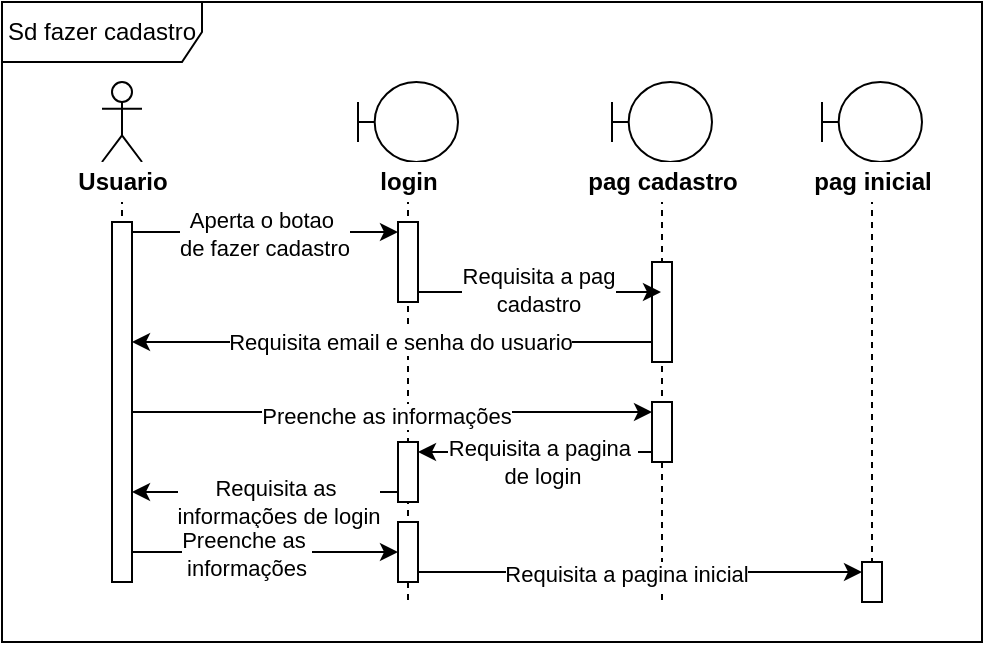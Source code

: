 <mxfile version="26.0.16">
  <diagram name="Página-1" id="2L747m9HDi-1X7HfuWaY">
    <mxGraphModel grid="1" page="1" gridSize="10" guides="1" tooltips="1" connect="1" arrows="1" fold="1" pageScale="1" pageWidth="827" pageHeight="1169" math="0" shadow="0">
      <root>
        <mxCell id="0" />
        <mxCell id="1" parent="0" />
        <mxCell id="L9iWD6KSrBcmUP075xyz-1" value="Sd fazer cadastro" style="shape=umlFrame;whiteSpace=wrap;html=1;pointerEvents=0;height=30;width=100;" vertex="1" parent="1">
          <mxGeometry x="80" y="40" width="490" height="320" as="geometry" />
        </mxCell>
        <mxCell id="L9iWD6KSrBcmUP075xyz-2" value="" style="shape=umlLifeline;perimeter=lifelinePerimeter;whiteSpace=wrap;html=1;container=1;dropTarget=0;collapsible=0;recursiveResize=0;outlineConnect=0;portConstraint=eastwest;newEdgeStyle={&quot;curved&quot;:0,&quot;rounded&quot;:0};participant=umlActor;" vertex="1" parent="1">
          <mxGeometry x="130" y="80" width="20" height="250" as="geometry" />
        </mxCell>
        <mxCell id="L9iWD6KSrBcmUP075xyz-8" value="" style="html=1;points=[[0,0,0,0,5],[0,1,0,0,-5],[1,0,0,0,5],[1,1,0,0,-5]];perimeter=orthogonalPerimeter;outlineConnect=0;targetShapes=umlLifeline;portConstraint=eastwest;newEdgeStyle={&quot;curved&quot;:0,&quot;rounded&quot;:0};" vertex="1" parent="L9iWD6KSrBcmUP075xyz-2">
          <mxGeometry x="5" y="70" width="10" height="180" as="geometry" />
        </mxCell>
        <mxCell id="L9iWD6KSrBcmUP075xyz-3" value="" style="shape=umlLifeline;perimeter=lifelinePerimeter;whiteSpace=wrap;html=1;container=1;dropTarget=0;collapsible=0;recursiveResize=0;outlineConnect=0;portConstraint=eastwest;newEdgeStyle={&quot;curved&quot;:0,&quot;rounded&quot;:0};participant=umlBoundary;" vertex="1" parent="1">
          <mxGeometry x="258" y="80" width="50" height="260" as="geometry" />
        </mxCell>
        <mxCell id="L9iWD6KSrBcmUP075xyz-9" value="" style="html=1;points=[[0,0,0,0,5],[0,1,0,0,-5],[1,0,0,0,5],[1,1,0,0,-5]];perimeter=orthogonalPerimeter;outlineConnect=0;targetShapes=umlLifeline;portConstraint=eastwest;newEdgeStyle={&quot;curved&quot;:0,&quot;rounded&quot;:0};" vertex="1" parent="L9iWD6KSrBcmUP075xyz-3">
          <mxGeometry x="20" y="70" width="10" height="40" as="geometry" />
        </mxCell>
        <mxCell id="L9iWD6KSrBcmUP075xyz-24" value="" style="html=1;points=[[0,0,0,0,5],[0,1,0,0,-5],[1,0,0,0,5],[1,1,0,0,-5]];perimeter=orthogonalPerimeter;outlineConnect=0;targetShapes=umlLifeline;portConstraint=eastwest;newEdgeStyle={&quot;curved&quot;:0,&quot;rounded&quot;:0};" vertex="1" parent="L9iWD6KSrBcmUP075xyz-3">
          <mxGeometry x="20" y="180" width="10" height="30" as="geometry" />
        </mxCell>
        <mxCell id="L9iWD6KSrBcmUP075xyz-4" value="" style="shape=umlLifeline;perimeter=lifelinePerimeter;whiteSpace=wrap;html=1;container=1;dropTarget=0;collapsible=0;recursiveResize=0;outlineConnect=0;portConstraint=eastwest;newEdgeStyle={&quot;curved&quot;:0,&quot;rounded&quot;:0};participant=umlBoundary;" vertex="1" parent="1">
          <mxGeometry x="385" y="80" width="50" height="260" as="geometry" />
        </mxCell>
        <mxCell id="L9iWD6KSrBcmUP075xyz-14" value="" style="html=1;points=[[0,0,0,0,5],[0,1,0,0,-5],[1,0,0,0,5],[1,1,0,0,-5]];perimeter=orthogonalPerimeter;outlineConnect=0;targetShapes=umlLifeline;portConstraint=eastwest;newEdgeStyle={&quot;curved&quot;:0,&quot;rounded&quot;:0};" vertex="1" parent="L9iWD6KSrBcmUP075xyz-4">
          <mxGeometry x="20" y="90" width="10" height="50" as="geometry" />
        </mxCell>
        <mxCell id="L9iWD6KSrBcmUP075xyz-19" value="" style="html=1;points=[[0,0,0,0,5],[0,1,0,0,-5],[1,0,0,0,5],[1,1,0,0,-5]];perimeter=orthogonalPerimeter;outlineConnect=0;targetShapes=umlLifeline;portConstraint=eastwest;newEdgeStyle={&quot;curved&quot;:0,&quot;rounded&quot;:0};" vertex="1" parent="L9iWD6KSrBcmUP075xyz-4">
          <mxGeometry x="20" y="160" width="10" height="30" as="geometry" />
        </mxCell>
        <mxCell id="L9iWD6KSrBcmUP075xyz-5" value="Usuario" style="text;align=center;fontStyle=1;verticalAlign=middle;spacingLeft=3;spacingRight=3;rotatable=0;points=[[0,0.5],[1,0.5]];portConstraint=eastwest;html=1;fillColor=default;" vertex="1" parent="1">
          <mxGeometry x="100" y="120" width="80" height="20" as="geometry" />
        </mxCell>
        <mxCell id="L9iWD6KSrBcmUP075xyz-6" value="login" style="text;align=center;fontStyle=1;verticalAlign=middle;spacingLeft=3;spacingRight=3;strokeColor=none;rotatable=0;points=[[0,0.5],[1,0.5]];portConstraint=eastwest;html=1;fillColor=default;" vertex="1" parent="1">
          <mxGeometry x="243" y="120" width="80" height="20" as="geometry" />
        </mxCell>
        <mxCell id="L9iWD6KSrBcmUP075xyz-7" value="pag cadastro" style="text;align=center;fontStyle=1;verticalAlign=middle;spacingLeft=3;spacingRight=3;strokeColor=none;rotatable=0;points=[[0,0.5],[1,0.5]];portConstraint=eastwest;html=1;fillColor=default;" vertex="1" parent="1">
          <mxGeometry x="370" y="120" width="80" height="20" as="geometry" />
        </mxCell>
        <mxCell id="L9iWD6KSrBcmUP075xyz-10" style="edgeStyle=orthogonalEdgeStyle;rounded=0;orthogonalLoop=1;jettySize=auto;html=1;curved=0;exitX=1;exitY=0;exitDx=0;exitDy=5;exitPerimeter=0;entryX=0;entryY=0;entryDx=0;entryDy=5;entryPerimeter=0;" edge="1" parent="1" source="L9iWD6KSrBcmUP075xyz-8" target="L9iWD6KSrBcmUP075xyz-9">
          <mxGeometry relative="1" as="geometry" />
        </mxCell>
        <mxCell id="L9iWD6KSrBcmUP075xyz-11" value="Aperta o botao&amp;nbsp;&lt;div&gt;de fazer cadastro&lt;/div&gt;" style="edgeLabel;html=1;align=center;verticalAlign=middle;resizable=0;points=[];" connectable="0" vertex="1" parent="L9iWD6KSrBcmUP075xyz-10">
          <mxGeometry x="-0.013" y="-1" relative="1" as="geometry">
            <mxPoint as="offset" />
          </mxGeometry>
        </mxCell>
        <mxCell id="L9iWD6KSrBcmUP075xyz-15" style="edgeStyle=orthogonalEdgeStyle;rounded=0;orthogonalLoop=1;jettySize=auto;html=1;curved=0;exitX=1;exitY=1;exitDx=0;exitDy=-5;exitPerimeter=0;" edge="1" parent="1" source="L9iWD6KSrBcmUP075xyz-9" target="L9iWD6KSrBcmUP075xyz-4">
          <mxGeometry relative="1" as="geometry">
            <Array as="points">
              <mxPoint x="380" y="185" />
              <mxPoint x="380" y="185" />
            </Array>
          </mxGeometry>
        </mxCell>
        <mxCell id="L9iWD6KSrBcmUP075xyz-16" value="Requisita a pag&lt;br&gt;cadastro" style="edgeLabel;html=1;align=center;verticalAlign=middle;resizable=0;points=[];" connectable="0" vertex="1" parent="L9iWD6KSrBcmUP075xyz-15">
          <mxGeometry x="-0.012" y="1" relative="1" as="geometry">
            <mxPoint as="offset" />
          </mxGeometry>
        </mxCell>
        <mxCell id="L9iWD6KSrBcmUP075xyz-17" style="edgeStyle=orthogonalEdgeStyle;rounded=0;orthogonalLoop=1;jettySize=auto;html=1;curved=0;exitX=0;exitY=1;exitDx=0;exitDy=-5;exitPerimeter=0;" edge="1" parent="1" source="L9iWD6KSrBcmUP075xyz-14" target="L9iWD6KSrBcmUP075xyz-8">
          <mxGeometry relative="1" as="geometry">
            <Array as="points">
              <mxPoint x="405" y="210" />
            </Array>
          </mxGeometry>
        </mxCell>
        <mxCell id="L9iWD6KSrBcmUP075xyz-18" value="Requisita email e senha do usuario" style="edgeLabel;html=1;align=center;verticalAlign=middle;resizable=0;points=[];" connectable="0" vertex="1" parent="L9iWD6KSrBcmUP075xyz-17">
          <mxGeometry x="0.127" relative="1" as="geometry">
            <mxPoint x="18" as="offset" />
          </mxGeometry>
        </mxCell>
        <mxCell id="L9iWD6KSrBcmUP075xyz-20" style="edgeStyle=orthogonalEdgeStyle;rounded=0;orthogonalLoop=1;jettySize=auto;html=1;curved=0;exitX=1;exitY=1;exitDx=0;exitDy=-5;exitPerimeter=0;entryX=0;entryY=0;entryDx=0;entryDy=5;entryPerimeter=0;" edge="1" parent="1" source="L9iWD6KSrBcmUP075xyz-8" target="L9iWD6KSrBcmUP075xyz-19">
          <mxGeometry relative="1" as="geometry">
            <Array as="points">
              <mxPoint x="145" y="245" />
            </Array>
          </mxGeometry>
        </mxCell>
        <mxCell id="L9iWD6KSrBcmUP075xyz-21" value="Preenche as informações" style="edgeLabel;html=1;align=center;verticalAlign=middle;resizable=0;points=[];" connectable="0" vertex="1" parent="L9iWD6KSrBcmUP075xyz-20">
          <mxGeometry x="0.219" y="-2" relative="1" as="geometry">
            <mxPoint as="offset" />
          </mxGeometry>
        </mxCell>
        <mxCell id="L9iWD6KSrBcmUP075xyz-25" style="edgeStyle=orthogonalEdgeStyle;rounded=0;orthogonalLoop=1;jettySize=auto;html=1;curved=0;exitX=0;exitY=1;exitDx=0;exitDy=-5;exitPerimeter=0;entryX=1;entryY=0;entryDx=0;entryDy=5;entryPerimeter=0;" edge="1" parent="1" source="L9iWD6KSrBcmUP075xyz-19" target="L9iWD6KSrBcmUP075xyz-24">
          <mxGeometry relative="1" as="geometry" />
        </mxCell>
        <mxCell id="L9iWD6KSrBcmUP075xyz-26" value="Requisita a pagina&amp;nbsp;&lt;br&gt;de login" style="edgeLabel;html=1;align=center;verticalAlign=middle;resizable=0;points=[];" connectable="0" vertex="1" parent="L9iWD6KSrBcmUP075xyz-25">
          <mxGeometry x="0.043" y="1" relative="1" as="geometry">
            <mxPoint x="6" y="4" as="offset" />
          </mxGeometry>
        </mxCell>
        <mxCell id="L9iWD6KSrBcmUP075xyz-27" style="edgeStyle=orthogonalEdgeStyle;rounded=0;orthogonalLoop=1;jettySize=auto;html=1;curved=0;exitX=0;exitY=1;exitDx=0;exitDy=-5;exitPerimeter=0;" edge="1" parent="1" source="L9iWD6KSrBcmUP075xyz-24" target="L9iWD6KSrBcmUP075xyz-8">
          <mxGeometry relative="1" as="geometry">
            <mxPoint x="150" y="285" as="targetPoint" />
            <Array as="points">
              <mxPoint x="180" y="285" />
              <mxPoint x="180" y="285" />
            </Array>
          </mxGeometry>
        </mxCell>
        <mxCell id="L9iWD6KSrBcmUP075xyz-28" value="Requisita as&amp;nbsp;&lt;div&gt;informações de login&lt;/div&gt;" style="edgeLabel;html=1;align=center;verticalAlign=middle;resizable=0;points=[];" connectable="0" vertex="1" parent="L9iWD6KSrBcmUP075xyz-27">
          <mxGeometry x="0.186" y="1" relative="1" as="geometry">
            <mxPoint x="19" y="4" as="offset" />
          </mxGeometry>
        </mxCell>
        <mxCell id="L9iWD6KSrBcmUP075xyz-29" value="" style="shape=umlLifeline;perimeter=lifelinePerimeter;whiteSpace=wrap;html=1;container=1;dropTarget=0;collapsible=0;recursiveResize=0;outlineConnect=0;portConstraint=eastwest;newEdgeStyle={&quot;curved&quot;:0,&quot;rounded&quot;:0};participant=umlBoundary;" vertex="1" parent="1">
          <mxGeometry x="490" y="80" width="50" height="260" as="geometry" />
        </mxCell>
        <mxCell id="L9iWD6KSrBcmUP075xyz-36" value="" style="html=1;points=[[0,0,0,0,5],[0,1,0,0,-5],[1,0,0,0,5],[1,1,0,0,-5]];perimeter=orthogonalPerimeter;outlineConnect=0;targetShapes=umlLifeline;portConstraint=eastwest;newEdgeStyle={&quot;curved&quot;:0,&quot;rounded&quot;:0};" vertex="1" parent="L9iWD6KSrBcmUP075xyz-29">
          <mxGeometry x="20" y="240" width="10" height="20" as="geometry" />
        </mxCell>
        <mxCell id="L9iWD6KSrBcmUP075xyz-37" style="edgeStyle=orthogonalEdgeStyle;rounded=0;orthogonalLoop=1;jettySize=auto;html=1;curved=0;exitX=1;exitY=1;exitDx=0;exitDy=-5;exitPerimeter=0;" edge="1" parent="1" source="L9iWD6KSrBcmUP075xyz-30" target="L9iWD6KSrBcmUP075xyz-36">
          <mxGeometry relative="1" as="geometry">
            <Array as="points">
              <mxPoint x="460" y="325" />
              <mxPoint x="460" y="325" />
            </Array>
          </mxGeometry>
        </mxCell>
        <mxCell id="L9iWD6KSrBcmUP075xyz-38" value="Requisita a pagina inicial" style="edgeLabel;html=1;align=center;verticalAlign=middle;resizable=0;points=[];" connectable="0" vertex="1" parent="L9iWD6KSrBcmUP075xyz-37">
          <mxGeometry x="-0.063" y="-1" relative="1" as="geometry">
            <mxPoint as="offset" />
          </mxGeometry>
        </mxCell>
        <mxCell id="L9iWD6KSrBcmUP075xyz-30" value="" style="html=1;points=[[0,0,0,0,5],[0,1,0,0,-5],[1,0,0,0,5],[1,1,0,0,-5]];perimeter=orthogonalPerimeter;outlineConnect=0;targetShapes=umlLifeline;portConstraint=eastwest;newEdgeStyle={&quot;curved&quot;:0,&quot;rounded&quot;:0};" vertex="1" parent="1">
          <mxGeometry x="278" y="300" width="10" height="30" as="geometry" />
        </mxCell>
        <mxCell id="L9iWD6KSrBcmUP075xyz-31" style="edgeStyle=orthogonalEdgeStyle;rounded=0;orthogonalLoop=1;jettySize=auto;html=1;curved=0;exitX=1;exitY=1;exitDx=0;exitDy=-5;exitPerimeter=0;" edge="1" parent="1" source="L9iWD6KSrBcmUP075xyz-8" target="L9iWD6KSrBcmUP075xyz-30">
          <mxGeometry relative="1" as="geometry">
            <Array as="points">
              <mxPoint x="145" y="315" />
            </Array>
          </mxGeometry>
        </mxCell>
        <mxCell id="L9iWD6KSrBcmUP075xyz-32" value="Preenche as&amp;nbsp;&lt;div&gt;informações&lt;/div&gt;" style="edgeLabel;html=1;align=center;verticalAlign=middle;resizable=0;points=[];" connectable="0" vertex="1" parent="L9iWD6KSrBcmUP075xyz-31">
          <mxGeometry x="-0.063" y="-1" relative="1" as="geometry">
            <mxPoint as="offset" />
          </mxGeometry>
        </mxCell>
        <mxCell id="L9iWD6KSrBcmUP075xyz-35" value="pag inicial" style="text;align=center;fontStyle=1;verticalAlign=middle;spacingLeft=3;spacingRight=3;strokeColor=none;rotatable=0;points=[[0,0.5],[1,0.5]];portConstraint=eastwest;html=1;fillColor=default;" vertex="1" parent="1">
          <mxGeometry x="475" y="120" width="80" height="20" as="geometry" />
        </mxCell>
      </root>
    </mxGraphModel>
  </diagram>
</mxfile>
